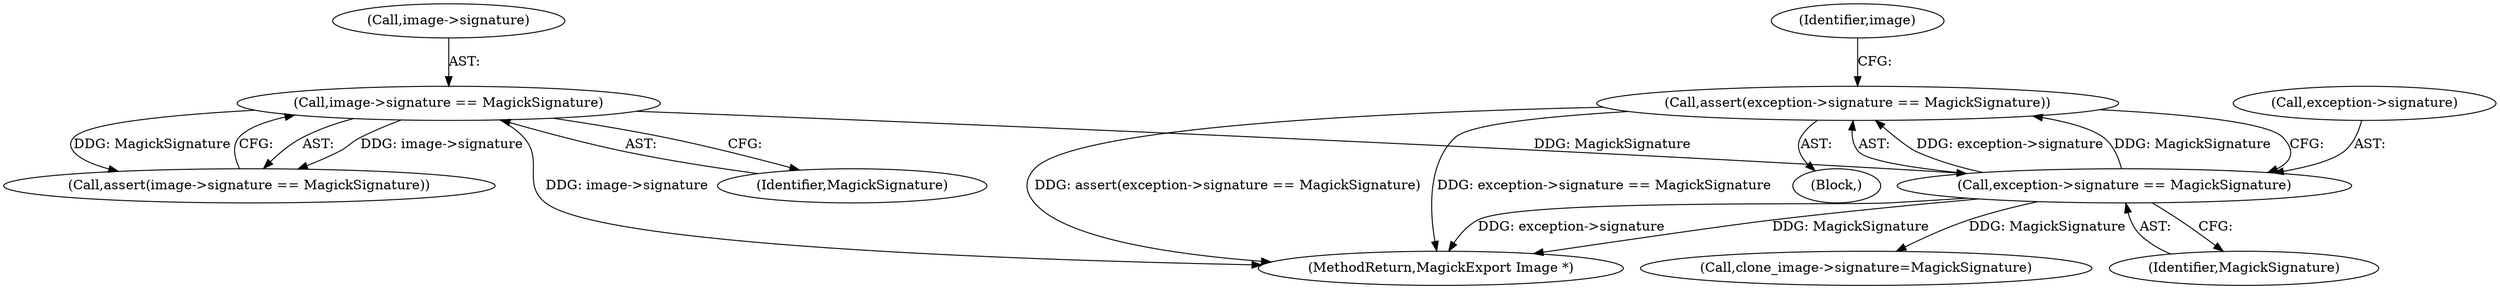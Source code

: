digraph "0_ImageMagick_01843366d6a7b96e22ad7bb67f3df7d9fd4d5d74@API" {
"1000145" [label="(Call,assert(exception->signature == MagickSignature))"];
"1000146" [label="(Call,exception->signature == MagickSignature)"];
"1000119" [label="(Call,image->signature == MagickSignature)"];
"1000147" [label="(Call,exception->signature)"];
"1000118" [label="(Call,assert(image->signature == MagickSignature))"];
"1000204" [label="(Call,clone_image->signature=MagickSignature)"];
"1000150" [label="(Identifier,MagickSignature)"];
"1000120" [label="(Call,image->signature)"];
"1000119" [label="(Call,image->signature == MagickSignature)"];
"1000844" [label="(MethodReturn,MagickExport Image *)"];
"1000123" [label="(Identifier,MagickSignature)"];
"1000146" [label="(Call,exception->signature == MagickSignature)"];
"1000108" [label="(Block,)"];
"1000145" [label="(Call,assert(exception->signature == MagickSignature))"];
"1000155" [label="(Identifier,image)"];
"1000145" -> "1000108"  [label="AST: "];
"1000145" -> "1000146"  [label="CFG: "];
"1000146" -> "1000145"  [label="AST: "];
"1000155" -> "1000145"  [label="CFG: "];
"1000145" -> "1000844"  [label="DDG: assert(exception->signature == MagickSignature)"];
"1000145" -> "1000844"  [label="DDG: exception->signature == MagickSignature"];
"1000146" -> "1000145"  [label="DDG: exception->signature"];
"1000146" -> "1000145"  [label="DDG: MagickSignature"];
"1000146" -> "1000150"  [label="CFG: "];
"1000147" -> "1000146"  [label="AST: "];
"1000150" -> "1000146"  [label="AST: "];
"1000146" -> "1000844"  [label="DDG: MagickSignature"];
"1000146" -> "1000844"  [label="DDG: exception->signature"];
"1000119" -> "1000146"  [label="DDG: MagickSignature"];
"1000146" -> "1000204"  [label="DDG: MagickSignature"];
"1000119" -> "1000118"  [label="AST: "];
"1000119" -> "1000123"  [label="CFG: "];
"1000120" -> "1000119"  [label="AST: "];
"1000123" -> "1000119"  [label="AST: "];
"1000118" -> "1000119"  [label="CFG: "];
"1000119" -> "1000844"  [label="DDG: image->signature"];
"1000119" -> "1000118"  [label="DDG: image->signature"];
"1000119" -> "1000118"  [label="DDG: MagickSignature"];
}
